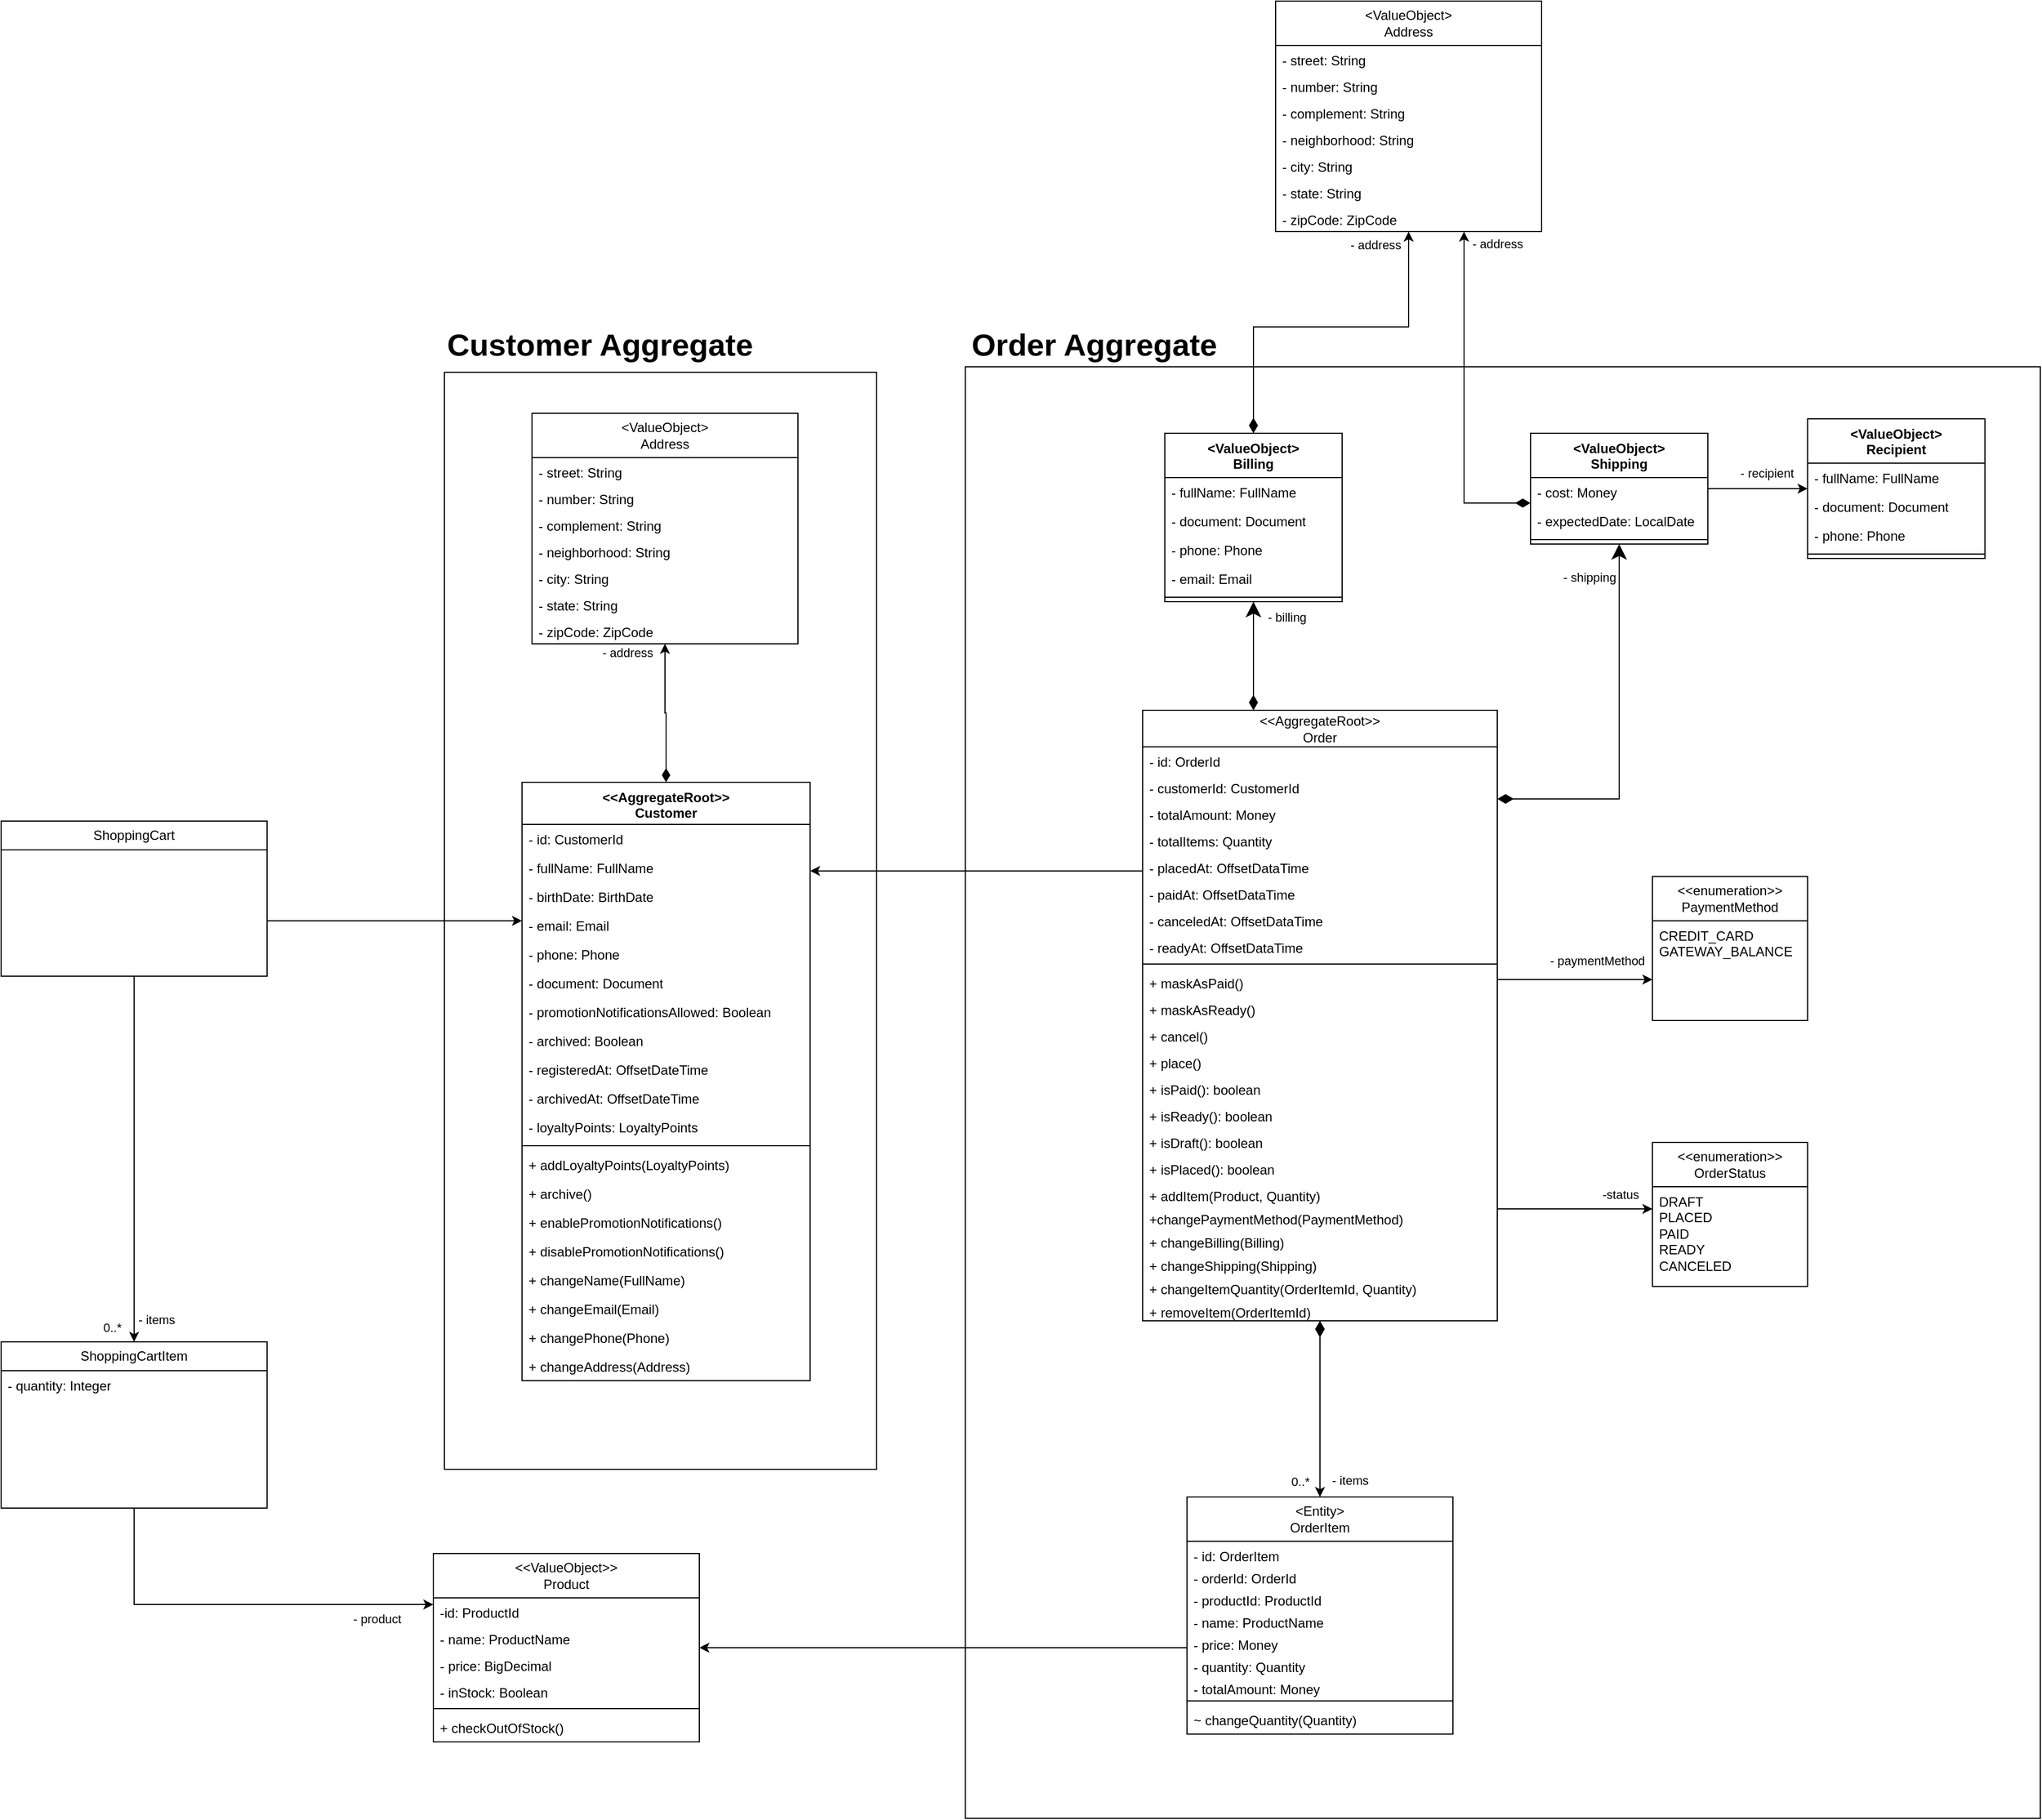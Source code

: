 <mxfile version="28.1.2">
  <diagram name="Domain model" id="hTQnR02Jz5LzhCjwchZL">
    <mxGraphModel dx="980" dy="1481" grid="1" gridSize="10" guides="1" tooltips="1" connect="1" arrows="1" fold="1" page="1" pageScale="1" pageWidth="3300" pageHeight="4681" math="0" shadow="0">
      <root>
        <mxCell id="0" />
        <mxCell id="1" parent="0" />
        <mxCell id="3btktEWFnWSQcWQb26DH-10" value="" style="rounded=0;whiteSpace=wrap;html=1;fillColor=none;" vertex="1" parent="1">
          <mxGeometry x="1360" y="1125" width="390" height="990" as="geometry" />
        </mxCell>
        <mxCell id="3btktEWFnWSQcWQb26DH-7" value="" style="verticalLabelPosition=bottom;verticalAlign=top;html=1;shape=mxgraph.basic.rect;fillColor2=none;strokeWidth=1;size=20;indent=5;shadow=0;fillColor=none;" vertex="1" parent="1">
          <mxGeometry x="1830" y="1120" width="970" height="1310" as="geometry" />
        </mxCell>
        <mxCell id="eI4tDR30YIyBBBAsk7JP-3" style="rounded=0;orthogonalLoop=1;jettySize=auto;html=1;flowAnimation=0;edgeStyle=orthogonalEdgeStyle;startArrow=diamondThin;startFill=1;strokeWidth=1;startSize=10;" parent="1" source="ZPLqWDzhOzUQgujK66Ed-5" target="3btktEWFnWSQcWQb26DH-12" edge="1">
          <mxGeometry relative="1" as="geometry">
            <Array as="points" />
          </mxGeometry>
        </mxCell>
        <mxCell id="eI4tDR30YIyBBBAsk7JP-4" value="- address" style="edgeLabel;html=1;align=center;verticalAlign=middle;resizable=0;points=[];" parent="eI4tDR30YIyBBBAsk7JP-3" vertex="1" connectable="0">
          <mxGeometry x="0.825" y="1" relative="1" as="geometry">
            <mxPoint x="-33" y="-3" as="offset" />
          </mxGeometry>
        </mxCell>
        <UserObject label="&amp;lt;&amp;lt;AggregateRoot&amp;gt;&amp;gt;&lt;div&gt;Customer&lt;/div&gt;" id="ZPLqWDzhOzUQgujK66Ed-5">
          <mxCell style="swimlane;fontStyle=1;align=center;verticalAlign=top;childLayout=stackLayout;horizontal=1;startSize=38;horizontalStack=0;resizeParent=1;resizeParentMax=0;resizeLast=0;collapsible=1;marginBottom=0;whiteSpace=wrap;html=1;" parent="1" vertex="1">
            <mxGeometry x="1430" y="1495" width="260" height="540" as="geometry" />
          </mxCell>
        </UserObject>
        <mxCell id="ZPLqWDzhOzUQgujK66Ed-6" value="- id: CustomerId" style="text;strokeColor=none;fillColor=none;align=left;verticalAlign=top;spacingLeft=4;spacingRight=4;overflow=hidden;rotatable=0;points=[[0,0.5],[1,0.5]];portConstraint=eastwest;whiteSpace=wrap;html=1;" parent="ZPLqWDzhOzUQgujK66Ed-5" vertex="1">
          <mxGeometry y="38" width="260" height="26" as="geometry" />
        </mxCell>
        <mxCell id="ZPLqWDzhOzUQgujK66Ed-12" value="-&amp;nbsp;fullName: FullName" style="text;strokeColor=none;fillColor=none;align=left;verticalAlign=top;spacingLeft=4;spacingRight=4;overflow=hidden;rotatable=0;points=[[0,0.5],[1,0.5]];portConstraint=eastwest;whiteSpace=wrap;html=1;" parent="ZPLqWDzhOzUQgujK66Ed-5" vertex="1">
          <mxGeometry y="64" width="260" height="26" as="geometry" />
        </mxCell>
        <mxCell id="Ghfbu1brbd5fPBeI6bi_-27" value="-&amp;nbsp;birthDate: BirthDate" style="text;strokeColor=none;fillColor=none;align=left;verticalAlign=top;spacingLeft=4;spacingRight=4;overflow=hidden;rotatable=0;points=[[0,0.5],[1,0.5]];portConstraint=eastwest;whiteSpace=wrap;html=1;" parent="ZPLqWDzhOzUQgujK66Ed-5" vertex="1">
          <mxGeometry y="90" width="260" height="26" as="geometry" />
        </mxCell>
        <mxCell id="ZPLqWDzhOzUQgujK66Ed-14" value="-&amp;nbsp;email: Email" style="text;strokeColor=none;fillColor=none;align=left;verticalAlign=top;spacingLeft=4;spacingRight=4;overflow=hidden;rotatable=0;points=[[0,0.5],[1,0.5]];portConstraint=eastwest;whiteSpace=wrap;html=1;" parent="ZPLqWDzhOzUQgujK66Ed-5" vertex="1">
          <mxGeometry y="116" width="260" height="26" as="geometry" />
        </mxCell>
        <mxCell id="ZPLqWDzhOzUQgujK66Ed-15" value="-&amp;nbsp;phone: Phone" style="text;strokeColor=none;fillColor=none;align=left;verticalAlign=top;spacingLeft=4;spacingRight=4;overflow=hidden;rotatable=0;points=[[0,0.5],[1,0.5]];portConstraint=eastwest;whiteSpace=wrap;html=1;" parent="ZPLqWDzhOzUQgujK66Ed-5" vertex="1">
          <mxGeometry y="142" width="260" height="26" as="geometry" />
        </mxCell>
        <mxCell id="ZPLqWDzhOzUQgujK66Ed-16" value="-&amp;nbsp;document: Docu&lt;span style=&quot;background-color: transparent; color: light-dark(rgb(0, 0, 0), rgb(255, 255, 255));&quot;&gt;ment&lt;/span&gt;" style="text;strokeColor=none;fillColor=none;align=left;verticalAlign=top;spacingLeft=4;spacingRight=4;overflow=hidden;rotatable=0;points=[[0,0.5],[1,0.5]];portConstraint=eastwest;whiteSpace=wrap;html=1;" parent="ZPLqWDzhOzUQgujK66Ed-5" vertex="1">
          <mxGeometry y="168" width="260" height="26" as="geometry" />
        </mxCell>
        <mxCell id="ZPLqWDzhOzUQgujK66Ed-17" value="-&amp;nbsp;promotionNotificationsAllowed: Boolean" style="text;strokeColor=none;fillColor=none;align=left;verticalAlign=top;spacingLeft=4;spacingRight=4;overflow=hidden;rotatable=0;points=[[0,0.5],[1,0.5]];portConstraint=eastwest;whiteSpace=wrap;html=1;" parent="ZPLqWDzhOzUQgujK66Ed-5" vertex="1">
          <mxGeometry y="194" width="260" height="26" as="geometry" />
        </mxCell>
        <mxCell id="ZPLqWDzhOzUQgujK66Ed-18" value="-&amp;nbsp;archived: Boolean" style="text;strokeColor=none;fillColor=none;align=left;verticalAlign=top;spacingLeft=4;spacingRight=4;overflow=hidden;rotatable=0;points=[[0,0.5],[1,0.5]];portConstraint=eastwest;whiteSpace=wrap;html=1;" parent="ZPLqWDzhOzUQgujK66Ed-5" vertex="1">
          <mxGeometry y="220" width="260" height="26" as="geometry" />
        </mxCell>
        <mxCell id="ZPLqWDzhOzUQgujK66Ed-19" value="-&amp;nbsp;registeredAt: OffsetDateTime" style="text;strokeColor=none;fillColor=none;align=left;verticalAlign=top;spacingLeft=4;spacingRight=4;overflow=hidden;rotatable=0;points=[[0,0.5],[1,0.5]];portConstraint=eastwest;whiteSpace=wrap;html=1;" parent="ZPLqWDzhOzUQgujK66Ed-5" vertex="1">
          <mxGeometry y="246" width="260" height="26" as="geometry" />
        </mxCell>
        <mxCell id="Ghfbu1brbd5fPBeI6bi_-2" value="-&amp;nbsp;archivedAt: OffsetDateTime" style="text;strokeColor=none;fillColor=none;align=left;verticalAlign=top;spacingLeft=4;spacingRight=4;overflow=hidden;rotatable=0;points=[[0,0.5],[1,0.5]];portConstraint=eastwest;whiteSpace=wrap;html=1;" parent="ZPLqWDzhOzUQgujK66Ed-5" vertex="1">
          <mxGeometry y="272" width="260" height="26" as="geometry" />
        </mxCell>
        <mxCell id="Ghfbu1brbd5fPBeI6bi_-3" value="-&amp;nbsp;loyaltyPoints: LoyaltyPoints" style="text;strokeColor=none;fillColor=none;align=left;verticalAlign=top;spacingLeft=4;spacingRight=4;overflow=hidden;rotatable=0;points=[[0,0.5],[1,0.5]];portConstraint=eastwest;whiteSpace=wrap;html=1;" parent="ZPLqWDzhOzUQgujK66Ed-5" vertex="1">
          <mxGeometry y="298" width="260" height="26" as="geometry" />
        </mxCell>
        <mxCell id="ZPLqWDzhOzUQgujK66Ed-7" value="" style="line;strokeWidth=1;fillColor=none;align=left;verticalAlign=middle;spacingTop=-1;spacingLeft=3;spacingRight=3;rotatable=0;labelPosition=right;points=[];portConstraint=eastwest;strokeColor=inherit;" parent="ZPLqWDzhOzUQgujK66Ed-5" vertex="1">
          <mxGeometry y="324" width="260" height="8" as="geometry" />
        </mxCell>
        <mxCell id="ZPLqWDzhOzUQgujK66Ed-8" value="+ addLoyalty&lt;span style=&quot;background-color: transparent; color: light-dark(rgb(0, 0, 0), rgb(255, 255, 255));&quot;&gt;Points(LoyaltyPoints)&lt;/span&gt;" style="text;strokeColor=none;fillColor=none;align=left;verticalAlign=top;spacingLeft=4;spacingRight=4;overflow=hidden;rotatable=0;points=[[0,0.5],[1,0.5]];portConstraint=eastwest;whiteSpace=wrap;html=1;" parent="ZPLqWDzhOzUQgujK66Ed-5" vertex="1">
          <mxGeometry y="332" width="260" height="26" as="geometry" />
        </mxCell>
        <mxCell id="Ghfbu1brbd5fPBeI6bi_-6" value="+ archive()" style="text;strokeColor=none;fillColor=none;align=left;verticalAlign=top;spacingLeft=4;spacingRight=4;overflow=hidden;rotatable=0;points=[[0,0.5],[1,0.5]];portConstraint=eastwest;whiteSpace=wrap;html=1;" parent="ZPLqWDzhOzUQgujK66Ed-5" vertex="1">
          <mxGeometry y="358" width="260" height="26" as="geometry" />
        </mxCell>
        <mxCell id="Ghfbu1brbd5fPBeI6bi_-7" value="+ enablePromotionNotifications()" style="text;strokeColor=none;fillColor=none;align=left;verticalAlign=top;spacingLeft=4;spacingRight=4;overflow=hidden;rotatable=0;points=[[0,0.5],[1,0.5]];portConstraint=eastwest;whiteSpace=wrap;html=1;" parent="ZPLqWDzhOzUQgujK66Ed-5" vertex="1">
          <mxGeometry y="384" width="260" height="26" as="geometry" />
        </mxCell>
        <mxCell id="Ghfbu1brbd5fPBeI6bi_-8" value="+ disablePromotionNotifications()" style="text;strokeColor=none;fillColor=none;align=left;verticalAlign=top;spacingLeft=4;spacingRight=4;overflow=hidden;rotatable=0;points=[[0,0.5],[1,0.5]];portConstraint=eastwest;whiteSpace=wrap;html=1;" parent="ZPLqWDzhOzUQgujK66Ed-5" vertex="1">
          <mxGeometry y="410" width="260" height="26" as="geometry" />
        </mxCell>
        <mxCell id="Ghfbu1brbd5fPBeI6bi_-9" value="+ changeName(FullName)" style="text;strokeColor=none;fillColor=none;align=left;verticalAlign=top;spacingLeft=4;spacingRight=4;overflow=hidden;rotatable=0;points=[[0,0.5],[1,0.5]];portConstraint=eastwest;whiteSpace=wrap;html=1;" parent="ZPLqWDzhOzUQgujK66Ed-5" vertex="1">
          <mxGeometry y="436" width="260" height="26" as="geometry" />
        </mxCell>
        <mxCell id="Ghfbu1brbd5fPBeI6bi_-10" value="+ changeEmail(Email)" style="text;strokeColor=none;fillColor=none;align=left;verticalAlign=top;spacingLeft=4;spacingRight=4;overflow=hidden;rotatable=0;points=[[0,0.5],[1,0.5]];portConstraint=eastwest;whiteSpace=wrap;html=1;" parent="ZPLqWDzhOzUQgujK66Ed-5" vertex="1">
          <mxGeometry y="462" width="260" height="26" as="geometry" />
        </mxCell>
        <mxCell id="Ghfbu1brbd5fPBeI6bi_-11" value="+&amp;nbsp;changePhone(Phone)" style="text;strokeColor=none;fillColor=none;align=left;verticalAlign=top;spacingLeft=4;spacingRight=4;overflow=hidden;rotatable=0;points=[[0,0.5],[1,0.5]];portConstraint=eastwest;whiteSpace=wrap;html=1;" parent="ZPLqWDzhOzUQgujK66Ed-5" vertex="1">
          <mxGeometry y="488" width="260" height="26" as="geometry" />
        </mxCell>
        <mxCell id="eI4tDR30YIyBBBAsk7JP-16" value="+&amp;nbsp;changeAddress(Address)" style="text;strokeColor=none;fillColor=none;align=left;verticalAlign=top;spacingLeft=4;spacingRight=4;overflow=hidden;rotatable=0;points=[[0,0.5],[1,0.5]];portConstraint=eastwest;whiteSpace=wrap;html=1;" parent="ZPLqWDzhOzUQgujK66Ed-5" vertex="1">
          <mxGeometry y="514" width="260" height="26" as="geometry" />
        </mxCell>
        <mxCell id="Ghfbu1brbd5fPBeI6bi_-22" style="edgeStyle=orthogonalEdgeStyle;rounded=0;orthogonalLoop=1;jettySize=auto;html=1;entryX=0.5;entryY=0;entryDx=0;entryDy=0;" parent="1" source="Ghfbu1brbd5fPBeI6bi_-12" target="Ghfbu1brbd5fPBeI6bi_-16" edge="1">
          <mxGeometry relative="1" as="geometry" />
        </mxCell>
        <mxCell id="Ghfbu1brbd5fPBeI6bi_-23" value="- items" style="edgeLabel;html=1;align=center;verticalAlign=middle;resizable=0;points=[];" parent="Ghfbu1brbd5fPBeI6bi_-22" vertex="1" connectable="0">
          <mxGeometry x="0.674" y="4" relative="1" as="geometry">
            <mxPoint x="16" y="34" as="offset" />
          </mxGeometry>
        </mxCell>
        <mxCell id="Ghfbu1brbd5fPBeI6bi_-25" value="0..*" style="edgeLabel;html=1;align=center;verticalAlign=middle;resizable=0;points=[];" parent="Ghfbu1brbd5fPBeI6bi_-22" vertex="1" connectable="0">
          <mxGeometry x="0.444" relative="1" as="geometry">
            <mxPoint x="-20" y="78" as="offset" />
          </mxGeometry>
        </mxCell>
        <mxCell id="Ghfbu1brbd5fPBeI6bi_-46" style="edgeStyle=orthogonalEdgeStyle;rounded=0;orthogonalLoop=1;jettySize=auto;html=1;" parent="1" source="Ghfbu1brbd5fPBeI6bi_-12" target="ZPLqWDzhOzUQgujK66Ed-5" edge="1">
          <mxGeometry relative="1" as="geometry">
            <Array as="points">
              <mxPoint x="1320" y="1620" />
              <mxPoint x="1320" y="1620" />
            </Array>
          </mxGeometry>
        </mxCell>
        <mxCell id="Ghfbu1brbd5fPBeI6bi_-12" value="ShoppingCart" style="swimlane;fontStyle=0;childLayout=stackLayout;horizontal=1;startSize=26;fillColor=none;horizontalStack=0;resizeParent=1;resizeParentMax=0;resizeLast=0;collapsible=1;marginBottom=0;whiteSpace=wrap;html=1;" parent="1" vertex="1">
          <mxGeometry x="960" y="1530" width="240" height="140" as="geometry" />
        </mxCell>
        <mxCell id="Ghfbu1brbd5fPBeI6bi_-16" value="ShoppingCartItem" style="swimlane;fontStyle=0;childLayout=stackLayout;horizontal=1;startSize=26;fillColor=none;horizontalStack=0;resizeParent=1;resizeParentMax=0;resizeLast=0;collapsible=1;marginBottom=0;whiteSpace=wrap;html=1;" parent="1" vertex="1">
          <mxGeometry x="960" y="2000" width="240" height="150" as="geometry" />
        </mxCell>
        <mxCell id="Ghfbu1brbd5fPBeI6bi_-18" value="- quantity: Integer" style="text;strokeColor=none;fillColor=none;align=left;verticalAlign=top;spacingLeft=4;spacingRight=4;overflow=hidden;rotatable=0;points=[[0,0.5],[1,0.5]];portConstraint=eastwest;whiteSpace=wrap;html=1;" parent="Ghfbu1brbd5fPBeI6bi_-16" vertex="1">
          <mxGeometry y="26" width="240" height="124" as="geometry" />
        </mxCell>
        <mxCell id="Ghfbu1brbd5fPBeI6bi_-20" style="edgeStyle=orthogonalEdgeStyle;rounded=0;orthogonalLoop=1;jettySize=auto;html=1;" parent="1" source="Ghfbu1brbd5fPBeI6bi_-16" target="Ghfbu1brbd5fPBeI6bi_-30" edge="1">
          <mxGeometry relative="1" as="geometry">
            <mxPoint x="1330" y="1898" as="targetPoint" />
            <Array as="points">
              <mxPoint x="1080" y="2237" />
            </Array>
          </mxGeometry>
        </mxCell>
        <mxCell id="Ghfbu1brbd5fPBeI6bi_-21" value="- product" style="edgeLabel;html=1;align=center;verticalAlign=middle;resizable=0;points=[];" parent="Ghfbu1brbd5fPBeI6bi_-20" vertex="1" connectable="0">
          <mxGeometry x="0.26" y="-1" relative="1" as="geometry">
            <mxPoint x="81" y="12" as="offset" />
          </mxGeometry>
        </mxCell>
        <mxCell id="Ghfbu1brbd5fPBeI6bi_-30" value="&lt;div&gt;&amp;lt;&amp;lt;ValueObject&amp;gt;&amp;gt;&lt;/div&gt;Product" style="swimlane;fontStyle=0;childLayout=stackLayout;horizontal=1;startSize=40;fillColor=none;horizontalStack=0;resizeParent=1;resizeParentMax=0;resizeLast=0;collapsible=1;marginBottom=0;whiteSpace=wrap;html=1;" parent="1" vertex="1">
          <mxGeometry x="1350" y="2191" width="240" height="170" as="geometry" />
        </mxCell>
        <mxCell id="3btktEWFnWSQcWQb26DH-20" value="-id: ProductId" style="text;strokeColor=none;fillColor=none;align=left;verticalAlign=top;spacingLeft=4;spacingRight=4;overflow=hidden;rotatable=0;points=[[0,0.5],[1,0.5]];portConstraint=eastwest;whiteSpace=wrap;html=1;" vertex="1" parent="Ghfbu1brbd5fPBeI6bi_-30">
          <mxGeometry y="40" width="240" height="24" as="geometry" />
        </mxCell>
        <mxCell id="Ghfbu1brbd5fPBeI6bi_-31" value="- name: ProductName" style="text;strokeColor=none;fillColor=none;align=left;verticalAlign=top;spacingLeft=4;spacingRight=4;overflow=hidden;rotatable=0;points=[[0,0.5],[1,0.5]];portConstraint=eastwest;whiteSpace=wrap;html=1;" parent="Ghfbu1brbd5fPBeI6bi_-30" vertex="1">
          <mxGeometry y="64" width="240" height="24" as="geometry" />
        </mxCell>
        <mxCell id="Ghfbu1brbd5fPBeI6bi_-34" value="- price: BigDecimal" style="text;strokeColor=none;fillColor=none;align=left;verticalAlign=top;spacingLeft=4;spacingRight=4;overflow=hidden;rotatable=0;points=[[0,0.5],[1,0.5]];portConstraint=eastwest;whiteSpace=wrap;html=1;" parent="Ghfbu1brbd5fPBeI6bi_-30" vertex="1">
          <mxGeometry y="88" width="240" height="24" as="geometry" />
        </mxCell>
        <mxCell id="3btktEWFnWSQcWQb26DH-21" value="- inStock: Boolean" style="text;strokeColor=none;fillColor=none;align=left;verticalAlign=top;spacingLeft=4;spacingRight=4;overflow=hidden;rotatable=0;points=[[0,0.5],[1,0.5]];portConstraint=eastwest;whiteSpace=wrap;html=1;" vertex="1" parent="Ghfbu1brbd5fPBeI6bi_-30">
          <mxGeometry y="112" width="240" height="24" as="geometry" />
        </mxCell>
        <mxCell id="3btktEWFnWSQcWQb26DH-22" value="" style="line;strokeWidth=1;fillColor=none;align=left;verticalAlign=middle;spacingTop=-1;spacingLeft=3;spacingRight=3;rotatable=0;labelPosition=right;points=[];portConstraint=eastwest;strokeColor=inherit;" vertex="1" parent="Ghfbu1brbd5fPBeI6bi_-30">
          <mxGeometry y="136" width="240" height="8" as="geometry" />
        </mxCell>
        <mxCell id="3btktEWFnWSQcWQb26DH-23" value="+ checkOutOfStock()" style="text;strokeColor=none;fillColor=none;align=left;verticalAlign=top;spacingLeft=4;spacingRight=4;overflow=hidden;rotatable=0;points=[[0,0.5],[1,0.5]];portConstraint=eastwest;whiteSpace=wrap;html=1;" vertex="1" parent="Ghfbu1brbd5fPBeI6bi_-30">
          <mxGeometry y="144" width="240" height="26" as="geometry" />
        </mxCell>
        <mxCell id="Ghfbu1brbd5fPBeI6bi_-35" value="&lt;div&gt;&amp;lt;Entity&amp;gt;&lt;/div&gt;OrderItem" style="swimlane;fontStyle=0;childLayout=stackLayout;horizontal=1;startSize=40;fillColor=none;horizontalStack=0;resizeParent=1;resizeParentMax=0;resizeLast=0;collapsible=1;marginBottom=0;whiteSpace=wrap;html=1;" parent="1" vertex="1">
          <mxGeometry x="2030" y="2140" width="240" height="214" as="geometry" />
        </mxCell>
        <mxCell id="Ghfbu1brbd5fPBeI6bi_-36" value="- id: OrderItem" style="text;strokeColor=none;fillColor=none;align=left;verticalAlign=top;spacingLeft=4;spacingRight=4;overflow=hidden;rotatable=0;points=[[0,0.5],[1,0.5]];portConstraint=eastwest;whiteSpace=wrap;html=1;" parent="Ghfbu1brbd5fPBeI6bi_-35" vertex="1">
          <mxGeometry y="40" width="240" height="20" as="geometry" />
        </mxCell>
        <mxCell id="3btktEWFnWSQcWQb26DH-4" value="- orderId: OrderId" style="text;strokeColor=none;fillColor=none;align=left;verticalAlign=top;spacingLeft=4;spacingRight=4;overflow=hidden;rotatable=0;points=[[0,0.5],[1,0.5]];portConstraint=eastwest;whiteSpace=wrap;html=1;" vertex="1" parent="Ghfbu1brbd5fPBeI6bi_-35">
          <mxGeometry y="60" width="240" height="20" as="geometry" />
        </mxCell>
        <mxCell id="eI4tDR30YIyBBBAsk7JP-77" value="- productId: ProductId" style="text;strokeColor=none;fillColor=none;align=left;verticalAlign=top;spacingLeft=4;spacingRight=4;overflow=hidden;rotatable=0;points=[[0,0.5],[1,0.5]];portConstraint=eastwest;whiteSpace=wrap;html=1;" parent="Ghfbu1brbd5fPBeI6bi_-35" vertex="1">
          <mxGeometry y="80" width="240" height="20" as="geometry" />
        </mxCell>
        <mxCell id="eI4tDR30YIyBBBAsk7JP-78" value="- name: ProductName" style="text;strokeColor=none;fillColor=none;align=left;verticalAlign=top;spacingLeft=4;spacingRight=4;overflow=hidden;rotatable=0;points=[[0,0.5],[1,0.5]];portConstraint=eastwest;whiteSpace=wrap;html=1;" parent="Ghfbu1brbd5fPBeI6bi_-35" vertex="1">
          <mxGeometry y="100" width="240" height="20" as="geometry" />
        </mxCell>
        <mxCell id="eI4tDR30YIyBBBAsk7JP-79" value="- price: Money" style="text;strokeColor=none;fillColor=none;align=left;verticalAlign=top;spacingLeft=4;spacingRight=4;overflow=hidden;rotatable=0;points=[[0,0.5],[1,0.5]];portConstraint=eastwest;whiteSpace=wrap;html=1;" parent="Ghfbu1brbd5fPBeI6bi_-35" vertex="1">
          <mxGeometry y="120" width="240" height="20" as="geometry" />
        </mxCell>
        <mxCell id="eI4tDR30YIyBBBAsk7JP-80" value="- quantity: Quantity" style="text;strokeColor=none;fillColor=none;align=left;verticalAlign=top;spacingLeft=4;spacingRight=4;overflow=hidden;rotatable=0;points=[[0,0.5],[1,0.5]];portConstraint=eastwest;whiteSpace=wrap;html=1;" parent="Ghfbu1brbd5fPBeI6bi_-35" vertex="1">
          <mxGeometry y="140" width="240" height="20" as="geometry" />
        </mxCell>
        <mxCell id="eI4tDR30YIyBBBAsk7JP-81" value="- totalAmount: Money" style="text;strokeColor=none;fillColor=none;align=left;verticalAlign=top;spacingLeft=4;spacingRight=4;overflow=hidden;rotatable=0;points=[[0,0.5],[1,0.5]];portConstraint=eastwest;whiteSpace=wrap;html=1;" parent="Ghfbu1brbd5fPBeI6bi_-35" vertex="1">
          <mxGeometry y="160" width="240" height="20" as="geometry" />
        </mxCell>
        <mxCell id="eI4tDR30YIyBBBAsk7JP-82" value="" style="line;strokeWidth=1;fillColor=none;align=left;verticalAlign=middle;spacingTop=-1;spacingLeft=3;spacingRight=3;rotatable=0;labelPosition=right;points=[];portConstraint=eastwest;strokeColor=inherit;" parent="Ghfbu1brbd5fPBeI6bi_-35" vertex="1">
          <mxGeometry y="180" width="240" height="8" as="geometry" />
        </mxCell>
        <mxCell id="eI4tDR30YIyBBBAsk7JP-83" value="~ changeQuantity(Quantity)" style="text;strokeColor=none;fillColor=none;align=left;verticalAlign=top;spacingLeft=4;spacingRight=4;overflow=hidden;rotatable=0;points=[[0,0.5],[1,0.5]];portConstraint=eastwest;whiteSpace=wrap;html=1;" parent="Ghfbu1brbd5fPBeI6bi_-35" vertex="1">
          <mxGeometry y="188" width="240" height="26" as="geometry" />
        </mxCell>
        <mxCell id="Ghfbu1brbd5fPBeI6bi_-38" style="edgeStyle=orthogonalEdgeStyle;rounded=0;orthogonalLoop=1;jettySize=auto;html=1;startArrow=classic;startFill=1;endArrow=none;endFill=0;" parent="1" source="Ghfbu1brbd5fPBeI6bi_-30" target="Ghfbu1brbd5fPBeI6bi_-35" edge="1">
          <mxGeometry relative="1" as="geometry">
            <mxPoint x="1860" y="1810" as="targetPoint" />
            <Array as="points">
              <mxPoint x="1930" y="2276" />
              <mxPoint x="1930" y="2276" />
            </Array>
          </mxGeometry>
        </mxCell>
        <mxCell id="Ghfbu1brbd5fPBeI6bi_-49" style="edgeStyle=orthogonalEdgeStyle;rounded=0;orthogonalLoop=1;jettySize=auto;html=1;startArrow=diamondThin;startFill=1;startSize=12;" parent="1" source="Ghfbu1brbd5fPBeI6bi_-40" target="Ghfbu1brbd5fPBeI6bi_-35" edge="1">
          <mxGeometry relative="1" as="geometry" />
        </mxCell>
        <mxCell id="Ghfbu1brbd5fPBeI6bi_-50" value="- items" style="edgeLabel;html=1;align=center;verticalAlign=middle;resizable=0;points=[];" parent="Ghfbu1brbd5fPBeI6bi_-49" vertex="1" connectable="0">
          <mxGeometry x="0.746" y="1" relative="1" as="geometry">
            <mxPoint x="26" y="5" as="offset" />
          </mxGeometry>
        </mxCell>
        <mxCell id="Ghfbu1brbd5fPBeI6bi_-51" value="0..*" style="edgeLabel;html=1;align=center;verticalAlign=middle;resizable=0;points=[];" parent="Ghfbu1brbd5fPBeI6bi_-49" vertex="1" connectable="0">
          <mxGeometry x="0.706" y="-1" relative="1" as="geometry">
            <mxPoint x="-17" y="9" as="offset" />
          </mxGeometry>
        </mxCell>
        <mxCell id="Ghfbu1brbd5fPBeI6bi_-40" value="&lt;div&gt;&amp;lt;&amp;lt;AggregateRoot&amp;gt;&amp;gt;&lt;/div&gt;Order" style="swimlane;fontStyle=0;childLayout=stackLayout;horizontal=1;startSize=33;fillColor=none;horizontalStack=0;resizeParent=1;resizeParentMax=0;resizeLast=0;collapsible=1;marginBottom=0;whiteSpace=wrap;html=1;" parent="1" vertex="1">
          <mxGeometry x="1990" y="1430" width="320" height="551" as="geometry" />
        </mxCell>
        <mxCell id="Ghfbu1brbd5fPBeI6bi_-41" value="- id: OrderId" style="text;strokeColor=none;fillColor=none;align=left;verticalAlign=top;spacingLeft=4;spacingRight=4;overflow=hidden;rotatable=0;points=[[0,0.5],[1,0.5]];portConstraint=eastwest;whiteSpace=wrap;html=1;" parent="Ghfbu1brbd5fPBeI6bi_-40" vertex="1">
          <mxGeometry y="33" width="320" height="24" as="geometry" />
        </mxCell>
        <mxCell id="3btktEWFnWSQcWQb26DH-5" value="- customerId: CustomerId" style="text;strokeColor=none;fillColor=none;align=left;verticalAlign=top;spacingLeft=4;spacingRight=4;overflow=hidden;rotatable=0;points=[[0,0.5],[1,0.5]];portConstraint=eastwest;whiteSpace=wrap;html=1;" vertex="1" parent="Ghfbu1brbd5fPBeI6bi_-40">
          <mxGeometry y="57" width="320" height="24" as="geometry" />
        </mxCell>
        <mxCell id="eI4tDR30YIyBBBAsk7JP-18" value="- totalAmount: Money" style="text;strokeColor=none;fillColor=none;align=left;verticalAlign=top;spacingLeft=4;spacingRight=4;overflow=hidden;rotatable=0;points=[[0,0.5],[1,0.5]];portConstraint=eastwest;whiteSpace=wrap;html=1;" parent="Ghfbu1brbd5fPBeI6bi_-40" vertex="1">
          <mxGeometry y="81" width="320" height="24" as="geometry" />
        </mxCell>
        <mxCell id="eI4tDR30YIyBBBAsk7JP-20" value="- totalItems: Quantity" style="text;strokeColor=none;fillColor=none;align=left;verticalAlign=top;spacingLeft=4;spacingRight=4;overflow=hidden;rotatable=0;points=[[0,0.5],[1,0.5]];portConstraint=eastwest;whiteSpace=wrap;html=1;" parent="Ghfbu1brbd5fPBeI6bi_-40" vertex="1">
          <mxGeometry y="105" width="320" height="24" as="geometry" />
        </mxCell>
        <mxCell id="eI4tDR30YIyBBBAsk7JP-21" value="- placedAt: OffsetDataTime" style="text;strokeColor=none;fillColor=none;align=left;verticalAlign=top;spacingLeft=4;spacingRight=4;overflow=hidden;rotatable=0;points=[[0,0.5],[1,0.5]];portConstraint=eastwest;whiteSpace=wrap;html=1;" parent="Ghfbu1brbd5fPBeI6bi_-40" vertex="1">
          <mxGeometry y="129" width="320" height="24" as="geometry" />
        </mxCell>
        <mxCell id="eI4tDR30YIyBBBAsk7JP-22" value="- paidAt: OffsetDataTime" style="text;strokeColor=none;fillColor=none;align=left;verticalAlign=top;spacingLeft=4;spacingRight=4;overflow=hidden;rotatable=0;points=[[0,0.5],[1,0.5]];portConstraint=eastwest;whiteSpace=wrap;html=1;" parent="Ghfbu1brbd5fPBeI6bi_-40" vertex="1">
          <mxGeometry y="153" width="320" height="24" as="geometry" />
        </mxCell>
        <mxCell id="eI4tDR30YIyBBBAsk7JP-23" value="- canceledAt: OffsetDataTime" style="text;strokeColor=none;fillColor=none;align=left;verticalAlign=top;spacingLeft=4;spacingRight=4;overflow=hidden;rotatable=0;points=[[0,0.5],[1,0.5]];portConstraint=eastwest;whiteSpace=wrap;html=1;" parent="Ghfbu1brbd5fPBeI6bi_-40" vertex="1">
          <mxGeometry y="177" width="320" height="24" as="geometry" />
        </mxCell>
        <mxCell id="eI4tDR30YIyBBBAsk7JP-24" value="- readyAt: OffsetDataTime" style="text;strokeColor=none;fillColor=none;align=left;verticalAlign=top;spacingLeft=4;spacingRight=4;overflow=hidden;rotatable=0;points=[[0,0.5],[1,0.5]];portConstraint=eastwest;whiteSpace=wrap;html=1;" parent="Ghfbu1brbd5fPBeI6bi_-40" vertex="1">
          <mxGeometry y="201" width="320" height="24" as="geometry" />
        </mxCell>
        <mxCell id="eI4tDR30YIyBBBAsk7JP-26" value="" style="line;strokeWidth=1;fillColor=none;align=left;verticalAlign=middle;spacingTop=-1;spacingLeft=3;spacingRight=3;rotatable=0;labelPosition=right;points=[];portConstraint=eastwest;strokeColor=inherit;" parent="Ghfbu1brbd5fPBeI6bi_-40" vertex="1">
          <mxGeometry y="225" width="320" height="8" as="geometry" />
        </mxCell>
        <mxCell id="eI4tDR30YIyBBBAsk7JP-28" value="+ maskAsPaid()" style="text;strokeColor=none;fillColor=none;align=left;verticalAlign=top;spacingLeft=4;spacingRight=4;overflow=hidden;rotatable=0;points=[[0,0.5],[1,0.5]];portConstraint=eastwest;whiteSpace=wrap;html=1;" parent="Ghfbu1brbd5fPBeI6bi_-40" vertex="1">
          <mxGeometry y="233" width="320" height="24" as="geometry" />
        </mxCell>
        <mxCell id="eI4tDR30YIyBBBAsk7JP-29" value="+ maskAsReady()" style="text;strokeColor=none;fillColor=none;align=left;verticalAlign=top;spacingLeft=4;spacingRight=4;overflow=hidden;rotatable=0;points=[[0,0.5],[1,0.5]];portConstraint=eastwest;whiteSpace=wrap;html=1;" parent="Ghfbu1brbd5fPBeI6bi_-40" vertex="1">
          <mxGeometry y="257" width="320" height="24" as="geometry" />
        </mxCell>
        <mxCell id="eI4tDR30YIyBBBAsk7JP-30" value="+ cancel()" style="text;strokeColor=none;fillColor=none;align=left;verticalAlign=top;spacingLeft=4;spacingRight=4;overflow=hidden;rotatable=0;points=[[0,0.5],[1,0.5]];portConstraint=eastwest;whiteSpace=wrap;html=1;" parent="Ghfbu1brbd5fPBeI6bi_-40" vertex="1">
          <mxGeometry y="281" width="320" height="24" as="geometry" />
        </mxCell>
        <mxCell id="eI4tDR30YIyBBBAsk7JP-31" value="+ place()" style="text;strokeColor=none;fillColor=none;align=left;verticalAlign=top;spacingLeft=4;spacingRight=4;overflow=hidden;rotatable=0;points=[[0,0.5],[1,0.5]];portConstraint=eastwest;whiteSpace=wrap;html=1;" parent="Ghfbu1brbd5fPBeI6bi_-40" vertex="1">
          <mxGeometry y="305" width="320" height="24" as="geometry" />
        </mxCell>
        <mxCell id="eI4tDR30YIyBBBAsk7JP-32" value="+ isPaid(): boolean" style="text;strokeColor=none;fillColor=none;align=left;verticalAlign=top;spacingLeft=4;spacingRight=4;overflow=hidden;rotatable=0;points=[[0,0.5],[1,0.5]];portConstraint=eastwest;whiteSpace=wrap;html=1;" parent="Ghfbu1brbd5fPBeI6bi_-40" vertex="1">
          <mxGeometry y="329" width="320" height="24" as="geometry" />
        </mxCell>
        <mxCell id="eI4tDR30YIyBBBAsk7JP-33" value="+ isReady(): boolean" style="text;strokeColor=none;fillColor=none;align=left;verticalAlign=top;spacingLeft=4;spacingRight=4;overflow=hidden;rotatable=0;points=[[0,0.5],[1,0.5]];portConstraint=eastwest;whiteSpace=wrap;html=1;" parent="Ghfbu1brbd5fPBeI6bi_-40" vertex="1">
          <mxGeometry y="353" width="320" height="24" as="geometry" />
        </mxCell>
        <mxCell id="eI4tDR30YIyBBBAsk7JP-34" value="+ isDraft(): boolean" style="text;strokeColor=none;fillColor=none;align=left;verticalAlign=top;spacingLeft=4;spacingRight=4;overflow=hidden;rotatable=0;points=[[0,0.5],[1,0.5]];portConstraint=eastwest;whiteSpace=wrap;html=1;" parent="Ghfbu1brbd5fPBeI6bi_-40" vertex="1">
          <mxGeometry y="377" width="320" height="24" as="geometry" />
        </mxCell>
        <mxCell id="eI4tDR30YIyBBBAsk7JP-35" value="+ isPlaced(): boolean" style="text;strokeColor=none;fillColor=none;align=left;verticalAlign=top;spacingLeft=4;spacingRight=4;overflow=hidden;rotatable=0;points=[[0,0.5],[1,0.5]];portConstraint=eastwest;whiteSpace=wrap;html=1;" parent="Ghfbu1brbd5fPBeI6bi_-40" vertex="1">
          <mxGeometry y="401" width="320" height="24" as="geometry" />
        </mxCell>
        <mxCell id="eI4tDR30YIyBBBAsk7JP-36" value="+ addItem(Product, Quantity)" style="text;strokeColor=none;fillColor=none;align=left;verticalAlign=top;spacingLeft=4;spacingRight=4;overflow=hidden;rotatable=0;points=[[0,0.5],[1,0.5]];portConstraint=eastwest;whiteSpace=wrap;html=1;" parent="Ghfbu1brbd5fPBeI6bi_-40" vertex="1">
          <mxGeometry y="425" width="320" height="21" as="geometry" />
        </mxCell>
        <mxCell id="3btktEWFnWSQcWQb26DH-9" value="+changePaymentMethod(PaymentMethod)" style="text;strokeColor=none;fillColor=none;align=left;verticalAlign=top;spacingLeft=4;spacingRight=4;overflow=hidden;rotatable=0;points=[[0,0.5],[1,0.5]];portConstraint=eastwest;whiteSpace=wrap;html=1;" vertex="1" parent="Ghfbu1brbd5fPBeI6bi_-40">
          <mxGeometry y="446" width="320" height="21" as="geometry" />
        </mxCell>
        <mxCell id="eI4tDR30YIyBBBAsk7JP-57" value="+ changeBilling(Billing)" style="text;strokeColor=none;fillColor=none;align=left;verticalAlign=top;spacingLeft=4;spacingRight=4;overflow=hidden;rotatable=0;points=[[0,0.5],[1,0.5]];portConstraint=eastwest;whiteSpace=wrap;html=1;" parent="Ghfbu1brbd5fPBeI6bi_-40" vertex="1">
          <mxGeometry y="467" width="320" height="21" as="geometry" />
        </mxCell>
        <mxCell id="eI4tDR30YIyBBBAsk7JP-58" value="+ changeShipping(Shipping)" style="text;strokeColor=none;fillColor=none;align=left;verticalAlign=top;spacingLeft=4;spacingRight=4;overflow=hidden;rotatable=0;points=[[0,0.5],[1,0.5]];portConstraint=eastwest;whiteSpace=wrap;html=1;" parent="Ghfbu1brbd5fPBeI6bi_-40" vertex="1">
          <mxGeometry y="488" width="320" height="21" as="geometry" />
        </mxCell>
        <mxCell id="3btktEWFnWSQcWQb26DH-1" value="+ changeItemQuantity(OrderItemId, Quantity)" style="text;strokeColor=none;fillColor=none;align=left;verticalAlign=top;spacingLeft=4;spacingRight=4;overflow=hidden;rotatable=0;points=[[0,0.5],[1,0.5]];portConstraint=eastwest;whiteSpace=wrap;html=1;" vertex="1" parent="Ghfbu1brbd5fPBeI6bi_-40">
          <mxGeometry y="509" width="320" height="21" as="geometry" />
        </mxCell>
        <mxCell id="3btktEWFnWSQcWQb26DH-3" value="+ removeItem(OrderItemId)" style="text;strokeColor=none;fillColor=none;align=left;verticalAlign=top;spacingLeft=4;spacingRight=4;overflow=hidden;rotatable=0;points=[[0,0.5],[1,0.5]];portConstraint=eastwest;whiteSpace=wrap;html=1;" vertex="1" parent="Ghfbu1brbd5fPBeI6bi_-40">
          <mxGeometry y="530" width="320" height="21" as="geometry" />
        </mxCell>
        <mxCell id="Ghfbu1brbd5fPBeI6bi_-42" value="&lt;div&gt;&amp;lt;ValueObject&amp;gt;&lt;/div&gt;Address" style="swimlane;fontStyle=0;childLayout=stackLayout;horizontal=1;startSize=40;fillColor=none;horizontalStack=0;resizeParent=1;resizeParentMax=0;resizeLast=0;collapsible=1;marginBottom=0;whiteSpace=wrap;html=1;" parent="1" vertex="1">
          <mxGeometry x="2110" y="790" width="240" height="208" as="geometry" />
        </mxCell>
        <mxCell id="Ghfbu1brbd5fPBeI6bi_-43" value="- street: String" style="text;strokeColor=none;fillColor=none;align=left;verticalAlign=top;spacingLeft=4;spacingRight=4;overflow=hidden;rotatable=0;points=[[0,0.5],[1,0.5]];portConstraint=eastwest;whiteSpace=wrap;html=1;" parent="Ghfbu1brbd5fPBeI6bi_-42" vertex="1">
          <mxGeometry y="40" width="240" height="24" as="geometry" />
        </mxCell>
        <mxCell id="eI4tDR30YIyBBBAsk7JP-10" value="- number: String" style="text;strokeColor=none;fillColor=none;align=left;verticalAlign=top;spacingLeft=4;spacingRight=4;overflow=hidden;rotatable=0;points=[[0,0.5],[1,0.5]];portConstraint=eastwest;whiteSpace=wrap;html=1;" parent="Ghfbu1brbd5fPBeI6bi_-42" vertex="1">
          <mxGeometry y="64" width="240" height="24" as="geometry" />
        </mxCell>
        <mxCell id="eI4tDR30YIyBBBAsk7JP-11" value="- complement: String" style="text;strokeColor=none;fillColor=none;align=left;verticalAlign=top;spacingLeft=4;spacingRight=4;overflow=hidden;rotatable=0;points=[[0,0.5],[1,0.5]];portConstraint=eastwest;whiteSpace=wrap;html=1;" parent="Ghfbu1brbd5fPBeI6bi_-42" vertex="1">
          <mxGeometry y="88" width="240" height="24" as="geometry" />
        </mxCell>
        <mxCell id="eI4tDR30YIyBBBAsk7JP-12" value="- neighborhood: String" style="text;strokeColor=none;fillColor=none;align=left;verticalAlign=top;spacingLeft=4;spacingRight=4;overflow=hidden;rotatable=0;points=[[0,0.5],[1,0.5]];portConstraint=eastwest;whiteSpace=wrap;html=1;" parent="Ghfbu1brbd5fPBeI6bi_-42" vertex="1">
          <mxGeometry y="112" width="240" height="24" as="geometry" />
        </mxCell>
        <mxCell id="eI4tDR30YIyBBBAsk7JP-13" value="- city: String" style="text;strokeColor=none;fillColor=none;align=left;verticalAlign=top;spacingLeft=4;spacingRight=4;overflow=hidden;rotatable=0;points=[[0,0.5],[1,0.5]];portConstraint=eastwest;whiteSpace=wrap;html=1;" parent="Ghfbu1brbd5fPBeI6bi_-42" vertex="1">
          <mxGeometry y="136" width="240" height="24" as="geometry" />
        </mxCell>
        <mxCell id="eI4tDR30YIyBBBAsk7JP-14" value="- state: String" style="text;strokeColor=none;fillColor=none;align=left;verticalAlign=top;spacingLeft=4;spacingRight=4;overflow=hidden;rotatable=0;points=[[0,0.5],[1,0.5]];portConstraint=eastwest;whiteSpace=wrap;html=1;" parent="Ghfbu1brbd5fPBeI6bi_-42" vertex="1">
          <mxGeometry y="160" width="240" height="24" as="geometry" />
        </mxCell>
        <mxCell id="eI4tDR30YIyBBBAsk7JP-15" value="- zipCode: ZipCode" style="text;strokeColor=none;fillColor=none;align=left;verticalAlign=top;spacingLeft=4;spacingRight=4;overflow=hidden;rotatable=0;points=[[0,0.5],[1,0.5]];portConstraint=eastwest;whiteSpace=wrap;html=1;" parent="Ghfbu1brbd5fPBeI6bi_-42" vertex="1">
          <mxGeometry y="184" width="240" height="24" as="geometry" />
        </mxCell>
        <mxCell id="Ghfbu1brbd5fPBeI6bi_-44" style="edgeStyle=orthogonalEdgeStyle;rounded=0;orthogonalLoop=1;jettySize=auto;html=1;" parent="1" source="Ghfbu1brbd5fPBeI6bi_-40" target="ZPLqWDzhOzUQgujK66Ed-5" edge="1">
          <mxGeometry relative="1" as="geometry">
            <mxPoint x="1718" y="1498" as="targetPoint" />
            <Array as="points">
              <mxPoint x="1920" y="1575" />
              <mxPoint x="1920" y="1575" />
            </Array>
          </mxGeometry>
        </mxCell>
        <mxCell id="eI4tDR30YIyBBBAsk7JP-46" style="edgeStyle=orthogonalEdgeStyle;rounded=0;orthogonalLoop=1;jettySize=auto;html=1;startArrow=classic;startFill=1;startSize=11;endArrow=diamondThin;endFill=1;endSize=12;" parent="1" source="eI4tDR30YIyBBBAsk7JP-37" target="Ghfbu1brbd5fPBeI6bi_-40" edge="1">
          <mxGeometry relative="1" as="geometry">
            <mxPoint x="2430.0" y="1223" as="sourcePoint" />
            <mxPoint x="2150.0" y="1410" as="targetPoint" />
            <Array as="points">
              <mxPoint x="2420" y="1510" />
            </Array>
          </mxGeometry>
        </mxCell>
        <mxCell id="eI4tDR30YIyBBBAsk7JP-50" value="- shipping" style="edgeLabel;html=1;align=center;verticalAlign=middle;resizable=0;points=[];" parent="eI4tDR30YIyBBBAsk7JP-46" vertex="1" connectable="0">
          <mxGeometry x="0.825" y="2" relative="1" as="geometry">
            <mxPoint x="53" y="-202" as="offset" />
          </mxGeometry>
        </mxCell>
        <mxCell id="eI4tDR30YIyBBBAsk7JP-48" style="edgeStyle=orthogonalEdgeStyle;rounded=0;orthogonalLoop=1;jettySize=auto;html=1;startArrow=diamondThin;startFill=1;startSize=11;" parent="1" source="eI4tDR30YIyBBBAsk7JP-37" target="Ghfbu1brbd5fPBeI6bi_-42" edge="1">
          <mxGeometry relative="1" as="geometry">
            <Array as="points">
              <mxPoint x="2280" y="1243" />
              <mxPoint x="2280" y="864" />
            </Array>
          </mxGeometry>
        </mxCell>
        <mxCell id="eI4tDR30YIyBBBAsk7JP-51" value="- address" style="edgeLabel;html=1;align=center;verticalAlign=middle;resizable=0;points=[];" parent="eI4tDR30YIyBBBAsk7JP-48" vertex="1" connectable="0">
          <mxGeometry x="0.836" y="-2" relative="1" as="geometry">
            <mxPoint x="28" y="-14" as="offset" />
          </mxGeometry>
        </mxCell>
        <mxCell id="3btktEWFnWSQcWQb26DH-30" style="edgeStyle=orthogonalEdgeStyle;rounded=0;orthogonalLoop=1;jettySize=auto;html=1;" edge="1" parent="1" source="eI4tDR30YIyBBBAsk7JP-37" target="3btktEWFnWSQcWQb26DH-24">
          <mxGeometry relative="1" as="geometry" />
        </mxCell>
        <mxCell id="3btktEWFnWSQcWQb26DH-31" value="- recipient" style="edgeLabel;html=1;align=center;verticalAlign=middle;resizable=0;points=[];" vertex="1" connectable="0" parent="3btktEWFnWSQcWQb26DH-30">
          <mxGeometry x="0.379" y="1" relative="1" as="geometry">
            <mxPoint x="-9" y="-13" as="offset" />
          </mxGeometry>
        </mxCell>
        <mxCell id="eI4tDR30YIyBBBAsk7JP-37" value="&amp;lt;ValueObject&amp;gt;&lt;div&gt;Shipping&lt;/div&gt;" style="swimlane;fontStyle=1;align=center;verticalAlign=top;childLayout=stackLayout;horizontal=1;startSize=40;horizontalStack=0;resizeParent=1;resizeParentMax=0;resizeLast=0;collapsible=1;marginBottom=0;whiteSpace=wrap;html=1;" parent="1" vertex="1">
          <mxGeometry x="2340" y="1180" width="160" height="100" as="geometry" />
        </mxCell>
        <mxCell id="eI4tDR30YIyBBBAsk7JP-38" value="- cost: Money" style="text;strokeColor=none;fillColor=none;align=left;verticalAlign=top;spacingLeft=4;spacingRight=4;overflow=hidden;rotatable=0;points=[[0,0.5],[1,0.5]];portConstraint=eastwest;whiteSpace=wrap;html=1;" parent="eI4tDR30YIyBBBAsk7JP-37" vertex="1">
          <mxGeometry y="40" width="160" height="26" as="geometry" />
        </mxCell>
        <mxCell id="eI4tDR30YIyBBBAsk7JP-54" value="- expectedDate: LocalDate" style="text;strokeColor=none;fillColor=none;align=left;verticalAlign=top;spacingLeft=4;spacingRight=4;overflow=hidden;rotatable=0;points=[[0,0.5],[1,0.5]];portConstraint=eastwest;whiteSpace=wrap;html=1;" parent="eI4tDR30YIyBBBAsk7JP-37" vertex="1">
          <mxGeometry y="66" width="160" height="26" as="geometry" />
        </mxCell>
        <mxCell id="eI4tDR30YIyBBBAsk7JP-39" value="" style="line;strokeWidth=1;fillColor=none;align=left;verticalAlign=middle;spacingTop=-1;spacingLeft=3;spacingRight=3;rotatable=0;labelPosition=right;points=[];portConstraint=eastwest;strokeColor=inherit;" parent="eI4tDR30YIyBBBAsk7JP-37" vertex="1">
          <mxGeometry y="92" width="160" height="8" as="geometry" />
        </mxCell>
        <mxCell id="eI4tDR30YIyBBBAsk7JP-45" style="edgeStyle=orthogonalEdgeStyle;rounded=0;orthogonalLoop=1;jettySize=auto;html=1;startArrow=classic;startFill=1;startSize=11;endArrow=diamondThin;endFill=1;endSize=11;" parent="1" source="eI4tDR30YIyBBBAsk7JP-41" target="Ghfbu1brbd5fPBeI6bi_-40" edge="1">
          <mxGeometry relative="1" as="geometry">
            <Array as="points">
              <mxPoint x="2090" y="1390" />
              <mxPoint x="2090" y="1390" />
            </Array>
          </mxGeometry>
        </mxCell>
        <mxCell id="eI4tDR30YIyBBBAsk7JP-49" value="- billing" style="edgeLabel;html=1;align=center;verticalAlign=middle;resizable=0;points=[];" parent="eI4tDR30YIyBBBAsk7JP-45" vertex="1" connectable="0">
          <mxGeometry x="0.547" y="1" relative="1" as="geometry">
            <mxPoint x="29" y="-62" as="offset" />
          </mxGeometry>
        </mxCell>
        <mxCell id="eI4tDR30YIyBBBAsk7JP-47" style="edgeStyle=orthogonalEdgeStyle;rounded=0;orthogonalLoop=1;jettySize=auto;html=1;startArrow=diamondThin;startFill=1;startSize=11;" parent="1" source="eI4tDR30YIyBBBAsk7JP-41" target="Ghfbu1brbd5fPBeI6bi_-42" edge="1">
          <mxGeometry relative="1" as="geometry" />
        </mxCell>
        <mxCell id="eI4tDR30YIyBBBAsk7JP-52" value="- address" style="edgeLabel;html=1;align=center;verticalAlign=middle;resizable=0;points=[];" parent="eI4tDR30YIyBBBAsk7JP-47" vertex="1" connectable="0">
          <mxGeometry x="0.549" y="-4" relative="1" as="geometry">
            <mxPoint x="-34" y="-61" as="offset" />
          </mxGeometry>
        </mxCell>
        <mxCell id="eI4tDR30YIyBBBAsk7JP-41" value="&amp;lt;ValueObject&amp;gt;&lt;div&gt;Billing&lt;/div&gt;" style="swimlane;fontStyle=1;align=center;verticalAlign=top;childLayout=stackLayout;horizontal=1;startSize=40;horizontalStack=0;resizeParent=1;resizeParentMax=0;resizeLast=0;collapsible=1;marginBottom=0;whiteSpace=wrap;html=1;" parent="1" vertex="1">
          <mxGeometry x="2010" y="1180" width="160" height="152" as="geometry" />
        </mxCell>
        <mxCell id="eI4tDR30YIyBBBAsk7JP-42" value="- fullName: FullName" style="text;strokeColor=none;fillColor=none;align=left;verticalAlign=top;spacingLeft=4;spacingRight=4;overflow=hidden;rotatable=0;points=[[0,0.5],[1,0.5]];portConstraint=eastwest;whiteSpace=wrap;html=1;" parent="eI4tDR30YIyBBBAsk7JP-41" vertex="1">
          <mxGeometry y="40" width="160" height="26" as="geometry" />
        </mxCell>
        <mxCell id="eI4tDR30YIyBBBAsk7JP-53" value="- document: Document" style="text;strokeColor=none;fillColor=none;align=left;verticalAlign=top;spacingLeft=4;spacingRight=4;overflow=hidden;rotatable=0;points=[[0,0.5],[1,0.5]];portConstraint=eastwest;whiteSpace=wrap;html=1;" parent="eI4tDR30YIyBBBAsk7JP-41" vertex="1">
          <mxGeometry y="66" width="160" height="26" as="geometry" />
        </mxCell>
        <mxCell id="eI4tDR30YIyBBBAsk7JP-56" value="- phone: Phone" style="text;strokeColor=none;fillColor=none;align=left;verticalAlign=top;spacingLeft=4;spacingRight=4;overflow=hidden;rotatable=0;points=[[0,0.5],[1,0.5]];portConstraint=eastwest;whiteSpace=wrap;html=1;" parent="eI4tDR30YIyBBBAsk7JP-41" vertex="1">
          <mxGeometry y="92" width="160" height="26" as="geometry" />
        </mxCell>
        <mxCell id="3btktEWFnWSQcWQb26DH-32" value="- email: Email" style="text;strokeColor=none;fillColor=none;align=left;verticalAlign=top;spacingLeft=4;spacingRight=4;overflow=hidden;rotatable=0;points=[[0,0.5],[1,0.5]];portConstraint=eastwest;whiteSpace=wrap;html=1;" vertex="1" parent="eI4tDR30YIyBBBAsk7JP-41">
          <mxGeometry y="118" width="160" height="26" as="geometry" />
        </mxCell>
        <mxCell id="eI4tDR30YIyBBBAsk7JP-43" value="" style="line;strokeWidth=1;fillColor=none;align=left;verticalAlign=middle;spacingTop=-1;spacingLeft=3;spacingRight=3;rotatable=0;labelPosition=right;points=[];portConstraint=eastwest;strokeColor=inherit;" parent="eI4tDR30YIyBBBAsk7JP-41" vertex="1">
          <mxGeometry y="144" width="160" height="8" as="geometry" />
        </mxCell>
        <mxCell id="eI4tDR30YIyBBBAsk7JP-67" value="&amp;lt;&amp;lt;enumeration&amp;gt;&amp;gt;&lt;div&gt;OrderStatus&lt;/div&gt;" style="swimlane;fontStyle=0;childLayout=stackLayout;horizontal=1;startSize=40;fillColor=none;horizontalStack=0;resizeParent=1;resizeParentMax=0;resizeLast=0;collapsible=1;marginBottom=0;whiteSpace=wrap;html=1;" parent="1" vertex="1">
          <mxGeometry x="2450" y="1820" width="140" height="130" as="geometry">
            <mxRectangle x="2260" y="1620" width="100" height="30" as="alternateBounds" />
          </mxGeometry>
        </mxCell>
        <mxCell id="eI4tDR30YIyBBBAsk7JP-68" value="DRAFT&lt;div&gt;PLACED&lt;/div&gt;&lt;div&gt;PAID&lt;/div&gt;&lt;div&gt;READY&lt;/div&gt;&lt;div&gt;CANCELED&lt;/div&gt;" style="text;strokeColor=none;fillColor=none;align=left;verticalAlign=top;spacingLeft=4;spacingRight=4;overflow=hidden;rotatable=0;points=[[0,0.5],[1,0.5]];portConstraint=eastwest;whiteSpace=wrap;html=1;" parent="eI4tDR30YIyBBBAsk7JP-67" vertex="1">
          <mxGeometry y="40" width="140" height="90" as="geometry" />
        </mxCell>
        <mxCell id="eI4tDR30YIyBBBAsk7JP-71" style="edgeStyle=orthogonalEdgeStyle;rounded=0;orthogonalLoop=1;jettySize=auto;html=1;" parent="1" source="Ghfbu1brbd5fPBeI6bi_-40" target="eI4tDR30YIyBBBAsk7JP-67" edge="1">
          <mxGeometry relative="1" as="geometry">
            <Array as="points">
              <mxPoint x="2390" y="1880" />
              <mxPoint x="2390" y="1880" />
            </Array>
          </mxGeometry>
        </mxCell>
        <mxCell id="eI4tDR30YIyBBBAsk7JP-72" value="-status" style="edgeLabel;html=1;align=center;verticalAlign=middle;resizable=0;points=[];" parent="eI4tDR30YIyBBBAsk7JP-71" vertex="1" connectable="0">
          <mxGeometry x="0.584" relative="1" as="geometry">
            <mxPoint y="-13" as="offset" />
          </mxGeometry>
        </mxCell>
        <mxCell id="eI4tDR30YIyBBBAsk7JP-73" value="&amp;lt;&amp;lt;enumeration&amp;gt;&amp;gt;&lt;div&gt;PaymentMethod&lt;/div&gt;" style="swimlane;fontStyle=0;childLayout=stackLayout;horizontal=1;startSize=40;fillColor=none;horizontalStack=0;resizeParent=1;resizeParentMax=0;resizeLast=0;collapsible=1;marginBottom=0;whiteSpace=wrap;html=1;" parent="1" vertex="1">
          <mxGeometry x="2450" y="1580" width="140" height="130" as="geometry">
            <mxRectangle x="2260" y="1620" width="100" height="30" as="alternateBounds" />
          </mxGeometry>
        </mxCell>
        <mxCell id="eI4tDR30YIyBBBAsk7JP-74" value="CREDIT_CARD&lt;div&gt;GATEWAY_BALANCE&lt;/div&gt;" style="text;strokeColor=none;fillColor=none;align=left;verticalAlign=top;spacingLeft=4;spacingRight=4;overflow=hidden;rotatable=0;points=[[0,0.5],[1,0.5]];portConstraint=eastwest;whiteSpace=wrap;html=1;" parent="eI4tDR30YIyBBBAsk7JP-73" vertex="1">
          <mxGeometry y="40" width="140" height="90" as="geometry" />
        </mxCell>
        <mxCell id="eI4tDR30YIyBBBAsk7JP-75" style="edgeStyle=orthogonalEdgeStyle;rounded=0;orthogonalLoop=1;jettySize=auto;html=1;" parent="1" source="Ghfbu1brbd5fPBeI6bi_-40" target="eI4tDR30YIyBBBAsk7JP-73" edge="1">
          <mxGeometry relative="1" as="geometry">
            <Array as="points">
              <mxPoint x="2420" y="1673" />
              <mxPoint x="2420" y="1673" />
            </Array>
          </mxGeometry>
        </mxCell>
        <mxCell id="eI4tDR30YIyBBBAsk7JP-76" value="- paymentMethod" style="edgeLabel;html=1;align=center;verticalAlign=middle;resizable=0;points=[];" parent="eI4tDR30YIyBBBAsk7JP-75" vertex="1" connectable="0">
          <mxGeometry x="0.351" relative="1" as="geometry">
            <mxPoint x="-5" y="-17" as="offset" />
          </mxGeometry>
        </mxCell>
        <mxCell id="3btktEWFnWSQcWQb26DH-8" value="&lt;font&gt;Order Aggregate&lt;/font&gt;" style="text;html=1;align=center;verticalAlign=middle;resizable=0;points=[];autosize=1;strokeColor=none;fillColor=none;fontStyle=1;fontSize=28;" vertex="1" parent="1">
          <mxGeometry x="1831" y="1075" width="230" height="50" as="geometry" />
        </mxCell>
        <mxCell id="3btktEWFnWSQcWQb26DH-11" value="&lt;font&gt;Customer Aggregate&lt;/font&gt;" style="text;html=1;align=center;verticalAlign=middle;resizable=0;points=[];autosize=1;strokeColor=none;fillColor=none;fontStyle=1;fontSize=28;" vertex="1" parent="1">
          <mxGeometry x="1360" y="1075" width="280" height="50" as="geometry" />
        </mxCell>
        <mxCell id="3btktEWFnWSQcWQb26DH-12" value="&lt;div&gt;&amp;lt;ValueObject&amp;gt;&lt;/div&gt;Address" style="swimlane;fontStyle=0;childLayout=stackLayout;horizontal=1;startSize=40;fillColor=none;horizontalStack=0;resizeParent=1;resizeParentMax=0;resizeLast=0;collapsible=1;marginBottom=0;whiteSpace=wrap;html=1;" vertex="1" parent="1">
          <mxGeometry x="1439" y="1162" width="240" height="208" as="geometry" />
        </mxCell>
        <mxCell id="3btktEWFnWSQcWQb26DH-13" value="- street: String" style="text;strokeColor=none;fillColor=none;align=left;verticalAlign=top;spacingLeft=4;spacingRight=4;overflow=hidden;rotatable=0;points=[[0,0.5],[1,0.5]];portConstraint=eastwest;whiteSpace=wrap;html=1;" vertex="1" parent="3btktEWFnWSQcWQb26DH-12">
          <mxGeometry y="40" width="240" height="24" as="geometry" />
        </mxCell>
        <mxCell id="3btktEWFnWSQcWQb26DH-14" value="- number: String" style="text;strokeColor=none;fillColor=none;align=left;verticalAlign=top;spacingLeft=4;spacingRight=4;overflow=hidden;rotatable=0;points=[[0,0.5],[1,0.5]];portConstraint=eastwest;whiteSpace=wrap;html=1;" vertex="1" parent="3btktEWFnWSQcWQb26DH-12">
          <mxGeometry y="64" width="240" height="24" as="geometry" />
        </mxCell>
        <mxCell id="3btktEWFnWSQcWQb26DH-15" value="- complement: String" style="text;strokeColor=none;fillColor=none;align=left;verticalAlign=top;spacingLeft=4;spacingRight=4;overflow=hidden;rotatable=0;points=[[0,0.5],[1,0.5]];portConstraint=eastwest;whiteSpace=wrap;html=1;" vertex="1" parent="3btktEWFnWSQcWQb26DH-12">
          <mxGeometry y="88" width="240" height="24" as="geometry" />
        </mxCell>
        <mxCell id="3btktEWFnWSQcWQb26DH-16" value="- neighborhood: String" style="text;strokeColor=none;fillColor=none;align=left;verticalAlign=top;spacingLeft=4;spacingRight=4;overflow=hidden;rotatable=0;points=[[0,0.5],[1,0.5]];portConstraint=eastwest;whiteSpace=wrap;html=1;" vertex="1" parent="3btktEWFnWSQcWQb26DH-12">
          <mxGeometry y="112" width="240" height="24" as="geometry" />
        </mxCell>
        <mxCell id="3btktEWFnWSQcWQb26DH-17" value="- city: String" style="text;strokeColor=none;fillColor=none;align=left;verticalAlign=top;spacingLeft=4;spacingRight=4;overflow=hidden;rotatable=0;points=[[0,0.5],[1,0.5]];portConstraint=eastwest;whiteSpace=wrap;html=1;" vertex="1" parent="3btktEWFnWSQcWQb26DH-12">
          <mxGeometry y="136" width="240" height="24" as="geometry" />
        </mxCell>
        <mxCell id="3btktEWFnWSQcWQb26DH-18" value="- state: String" style="text;strokeColor=none;fillColor=none;align=left;verticalAlign=top;spacingLeft=4;spacingRight=4;overflow=hidden;rotatable=0;points=[[0,0.5],[1,0.5]];portConstraint=eastwest;whiteSpace=wrap;html=1;" vertex="1" parent="3btktEWFnWSQcWQb26DH-12">
          <mxGeometry y="160" width="240" height="24" as="geometry" />
        </mxCell>
        <mxCell id="3btktEWFnWSQcWQb26DH-19" value="- zipCode: ZipCode" style="text;strokeColor=none;fillColor=none;align=left;verticalAlign=top;spacingLeft=4;spacingRight=4;overflow=hidden;rotatable=0;points=[[0,0.5],[1,0.5]];portConstraint=eastwest;whiteSpace=wrap;html=1;" vertex="1" parent="3btktEWFnWSQcWQb26DH-12">
          <mxGeometry y="184" width="240" height="24" as="geometry" />
        </mxCell>
        <mxCell id="3btktEWFnWSQcWQb26DH-24" value="&amp;lt;ValueObject&amp;gt;&lt;div&gt;Recipient&lt;/div&gt;" style="swimlane;fontStyle=1;align=center;verticalAlign=top;childLayout=stackLayout;horizontal=1;startSize=40;horizontalStack=0;resizeParent=1;resizeParentMax=0;resizeLast=0;collapsible=1;marginBottom=0;whiteSpace=wrap;html=1;" vertex="1" parent="1">
          <mxGeometry x="2590" y="1167" width="160" height="126" as="geometry" />
        </mxCell>
        <mxCell id="3btktEWFnWSQcWQb26DH-25" value="- fullName: FullName" style="text;strokeColor=none;fillColor=none;align=left;verticalAlign=top;spacingLeft=4;spacingRight=4;overflow=hidden;rotatable=0;points=[[0,0.5],[1,0.5]];portConstraint=eastwest;whiteSpace=wrap;html=1;" vertex="1" parent="3btktEWFnWSQcWQb26DH-24">
          <mxGeometry y="40" width="160" height="26" as="geometry" />
        </mxCell>
        <mxCell id="3btktEWFnWSQcWQb26DH-26" value="- document: Document" style="text;strokeColor=none;fillColor=none;align=left;verticalAlign=top;spacingLeft=4;spacingRight=4;overflow=hidden;rotatable=0;points=[[0,0.5],[1,0.5]];portConstraint=eastwest;whiteSpace=wrap;html=1;" vertex="1" parent="3btktEWFnWSQcWQb26DH-24">
          <mxGeometry y="66" width="160" height="26" as="geometry" />
        </mxCell>
        <mxCell id="3btktEWFnWSQcWQb26DH-27" value="- phone: Phone" style="text;strokeColor=none;fillColor=none;align=left;verticalAlign=top;spacingLeft=4;spacingRight=4;overflow=hidden;rotatable=0;points=[[0,0.5],[1,0.5]];portConstraint=eastwest;whiteSpace=wrap;html=1;" vertex="1" parent="3btktEWFnWSQcWQb26DH-24">
          <mxGeometry y="92" width="160" height="26" as="geometry" />
        </mxCell>
        <mxCell id="3btktEWFnWSQcWQb26DH-28" value="" style="line;strokeWidth=1;fillColor=none;align=left;verticalAlign=middle;spacingTop=-1;spacingLeft=3;spacingRight=3;rotatable=0;labelPosition=right;points=[];portConstraint=eastwest;strokeColor=inherit;" vertex="1" parent="3btktEWFnWSQcWQb26DH-24">
          <mxGeometry y="118" width="160" height="8" as="geometry" />
        </mxCell>
      </root>
    </mxGraphModel>
  </diagram>
</mxfile>
